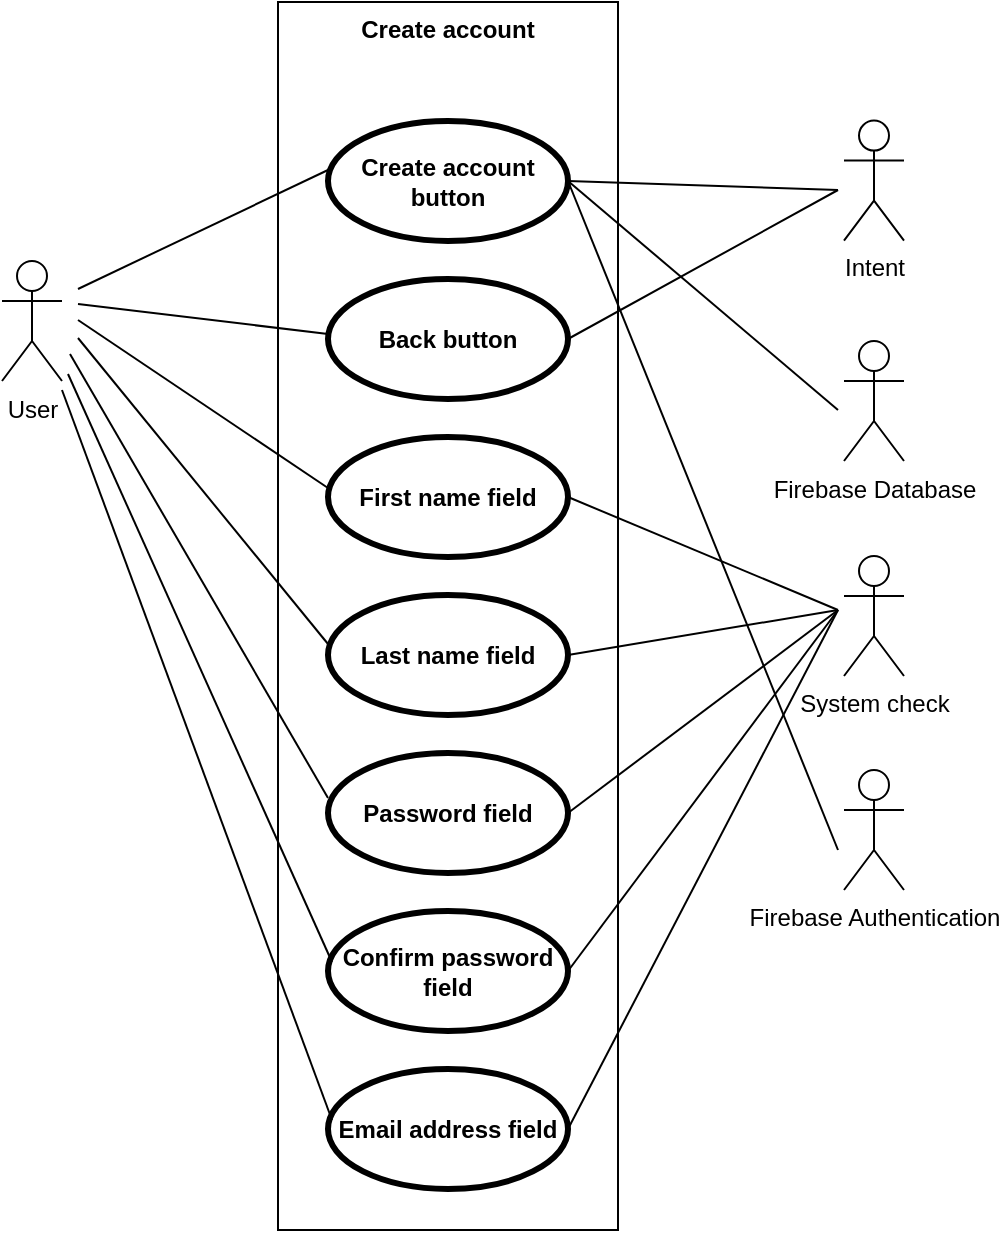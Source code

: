 <mxfile version="10.6.1" type="github"><diagram id="BXRTOCUQvhDDTCl2c03x" name="Page-1"><mxGraphModel dx="1010" dy="533" grid="1" gridSize="10" guides="1" tooltips="1" connect="1" arrows="1" fold="1" page="1" pageScale="1" pageWidth="827" pageHeight="1169" math="0" shadow="0"><root><mxCell id="0"/><mxCell id="1" parent="0"/><mxCell id="3VGn2i6kE8KpLWcSbQev-2" value="User" style="shape=umlActor;verticalLabelPosition=bottom;labelBackgroundColor=#ffffff;verticalAlign=top;html=1;outlineConnect=0;" vertex="1" parent="1"><mxGeometry x="152" y="205.5" width="30" height="60" as="geometry"/></mxCell><mxCell id="3VGn2i6kE8KpLWcSbQev-3" value="Create account" style="shape=rect;html=1;verticalAlign=top;fontStyle=1;whiteSpace=wrap;align=center;" vertex="1" parent="1"><mxGeometry x="290" y="76" width="170" height="614" as="geometry"/></mxCell><mxCell id="3VGn2i6kE8KpLWcSbQev-4" value="Create account button" style="shape=ellipse;html=1;strokeWidth=3;fontStyle=1;whiteSpace=wrap;align=center;perimeter=ellipsePerimeter;" vertex="1" parent="1"><mxGeometry x="315" y="135.5" width="120" height="60" as="geometry"/></mxCell><mxCell id="3VGn2i6kE8KpLWcSbQev-5" value="Back button" style="shape=ellipse;html=1;strokeWidth=3;fontStyle=1;whiteSpace=wrap;align=center;perimeter=ellipsePerimeter;" vertex="1" parent="1"><mxGeometry x="315" y="214.5" width="120" height="60" as="geometry"/></mxCell><mxCell id="3VGn2i6kE8KpLWcSbQev-6" value="First name field" style="shape=ellipse;html=1;strokeWidth=3;fontStyle=1;whiteSpace=wrap;align=center;perimeter=ellipsePerimeter;" vertex="1" parent="1"><mxGeometry x="315" y="293.5" width="120" height="60" as="geometry"/></mxCell><mxCell id="3VGn2i6kE8KpLWcSbQev-7" value="" style="edgeStyle=none;html=1;endArrow=none;verticalAlign=bottom;entryX=0;entryY=0.5;entryDx=0;entryDy=0;" edge="1" parent="1"><mxGeometry width="160" relative="1" as="geometry"><mxPoint x="190" y="219.5" as="sourcePoint"/><mxPoint x="315" y="160" as="targetPoint"/></mxGeometry></mxCell><mxCell id="3VGn2i6kE8KpLWcSbQev-8" value="" style="edgeStyle=none;html=1;endArrow=none;verticalAlign=bottom;entryX=0;entryY=0.5;entryDx=0;entryDy=0;" edge="1" parent="1"><mxGeometry width="160" relative="1" as="geometry"><mxPoint x="190" y="227" as="sourcePoint"/><mxPoint x="315" y="242" as="targetPoint"/></mxGeometry></mxCell><mxCell id="3VGn2i6kE8KpLWcSbQev-9" value="" style="edgeStyle=none;html=1;endArrow=none;verticalAlign=bottom;entryX=0;entryY=0.5;entryDx=0;entryDy=0;" edge="1" parent="1"><mxGeometry width="160" relative="1" as="geometry"><mxPoint x="190" y="235" as="sourcePoint"/><mxPoint x="315" y="319" as="targetPoint"/></mxGeometry></mxCell><mxCell id="3VGn2i6kE8KpLWcSbQev-13" value="Intent" style="shape=umlActor;verticalLabelPosition=bottom;labelBackgroundColor=#ffffff;verticalAlign=top;html=1;outlineConnect=0;" vertex="1" parent="1"><mxGeometry x="573" y="135.3" width="30" height="60" as="geometry"/></mxCell><mxCell id="3VGn2i6kE8KpLWcSbQev-19" value="Last name field" style="shape=ellipse;html=1;strokeWidth=3;fontStyle=1;whiteSpace=wrap;align=center;perimeter=ellipsePerimeter;" vertex="1" parent="1"><mxGeometry x="315" y="372.5" width="120" height="60" as="geometry"/></mxCell><mxCell id="3VGn2i6kE8KpLWcSbQev-20" value="Password field" style="shape=ellipse;html=1;strokeWidth=3;fontStyle=1;whiteSpace=wrap;align=center;perimeter=ellipsePerimeter;" vertex="1" parent="1"><mxGeometry x="315" y="451.5" width="120" height="60" as="geometry"/></mxCell><mxCell id="3VGn2i6kE8KpLWcSbQev-21" value="Confirm password field" style="shape=ellipse;html=1;strokeWidth=3;fontStyle=1;whiteSpace=wrap;align=center;perimeter=ellipsePerimeter;" vertex="1" parent="1"><mxGeometry x="315" y="530.5" width="120" height="60" as="geometry"/></mxCell><mxCell id="3VGn2i6kE8KpLWcSbQev-22" value="Email address field" style="shape=ellipse;html=1;strokeWidth=3;fontStyle=1;whiteSpace=wrap;align=center;perimeter=ellipsePerimeter;" vertex="1" parent="1"><mxGeometry x="315" y="609.5" width="120" height="60" as="geometry"/></mxCell><mxCell id="3VGn2i6kE8KpLWcSbQev-24" value="" style="edgeStyle=none;html=1;endArrow=none;verticalAlign=bottom;entryX=0;entryY=0.5;entryDx=0;entryDy=0;" edge="1" parent="1"><mxGeometry width="160" relative="1" as="geometry"><mxPoint x="190" y="244" as="sourcePoint"/><mxPoint x="315" y="397" as="targetPoint"/></mxGeometry></mxCell><mxCell id="3VGn2i6kE8KpLWcSbQev-25" value="" style="edgeStyle=none;html=1;endArrow=none;verticalAlign=bottom;entryX=0;entryY=0.5;entryDx=0;entryDy=0;" edge="1" parent="1"><mxGeometry width="160" relative="1" as="geometry"><mxPoint x="186" y="252" as="sourcePoint"/><mxPoint x="315" y="474" as="targetPoint"/></mxGeometry></mxCell><mxCell id="3VGn2i6kE8KpLWcSbQev-27" value="" style="edgeStyle=none;html=1;endArrow=none;verticalAlign=bottom;entryX=0;entryY=0.5;entryDx=0;entryDy=0;" edge="1" parent="1"><mxGeometry width="160" relative="1" as="geometry"><mxPoint x="185" y="262" as="sourcePoint"/><mxPoint x="317" y="556" as="targetPoint"/></mxGeometry></mxCell><mxCell id="3VGn2i6kE8KpLWcSbQev-30" value="" style="edgeStyle=none;html=1;endArrow=none;verticalAlign=bottom;entryX=0;entryY=0.5;entryDx=0;entryDy=0;" edge="1" parent="1"><mxGeometry width="160" relative="1" as="geometry"><mxPoint x="182" y="270" as="sourcePoint"/><mxPoint x="317" y="635" as="targetPoint"/></mxGeometry></mxCell><mxCell id="3VGn2i6kE8KpLWcSbQev-31" value="Firebase Authentication" style="shape=umlActor;verticalLabelPosition=bottom;labelBackgroundColor=#ffffff;verticalAlign=top;html=1;outlineConnect=0;" vertex="1" parent="1"><mxGeometry x="573" y="460" width="30" height="60" as="geometry"/></mxCell><mxCell id="3VGn2i6kE8KpLWcSbQev-33" value="Firebase Database" style="shape=umlActor;verticalLabelPosition=bottom;labelBackgroundColor=#ffffff;verticalAlign=top;html=1;outlineConnect=0;" vertex="1" parent="1"><mxGeometry x="573" y="245.5" width="30" height="60" as="geometry"/></mxCell><mxCell id="3VGn2i6kE8KpLWcSbQev-34" value="" style="edgeStyle=none;html=1;endArrow=none;verticalAlign=bottom;entryX=1;entryY=0.5;entryDx=0;entryDy=0;" edge="1" parent="1" target="3VGn2i6kE8KpLWcSbQev-4"><mxGeometry width="160" relative="1" as="geometry"><mxPoint x="570" y="500" as="sourcePoint"/><mxPoint x="670" y="300" as="targetPoint"/></mxGeometry></mxCell><mxCell id="3VGn2i6kE8KpLWcSbQev-35" value="" style="edgeStyle=none;html=1;endArrow=none;verticalAlign=bottom;exitX=1;exitY=0.5;exitDx=0;exitDy=0;" edge="1" parent="1" source="3VGn2i6kE8KpLWcSbQev-4"><mxGeometry width="160" relative="1" as="geometry"><mxPoint x="470" y="200" as="sourcePoint"/><mxPoint x="570" y="280" as="targetPoint"/></mxGeometry></mxCell><mxCell id="3VGn2i6kE8KpLWcSbQev-36" value="" style="edgeStyle=none;html=1;endArrow=none;verticalAlign=bottom;exitX=1;exitY=0.5;exitDx=0;exitDy=0;" edge="1" parent="1" source="3VGn2i6kE8KpLWcSbQev-4"><mxGeometry width="160" relative="1" as="geometry"><mxPoint x="480" y="200" as="sourcePoint"/><mxPoint x="570" y="170" as="targetPoint"/></mxGeometry></mxCell><mxCell id="3VGn2i6kE8KpLWcSbQev-37" value="" style="edgeStyle=none;html=1;endArrow=none;verticalAlign=bottom;exitX=1;exitY=0.5;exitDx=0;exitDy=0;" edge="1" parent="1" source="3VGn2i6kE8KpLWcSbQev-5"><mxGeometry width="160" relative="1" as="geometry"><mxPoint x="580" y="240" as="sourcePoint"/><mxPoint x="570" y="170" as="targetPoint"/></mxGeometry></mxCell><mxCell id="3VGn2i6kE8KpLWcSbQev-38" value="System check" style="shape=umlActor;verticalLabelPosition=bottom;labelBackgroundColor=#ffffff;verticalAlign=top;html=1;outlineConnect=0;" vertex="1" parent="1"><mxGeometry x="573" y="353" width="30" height="60" as="geometry"/></mxCell><mxCell id="3VGn2i6kE8KpLWcSbQev-40" value="" style="edgeStyle=none;html=1;endArrow=none;verticalAlign=bottom;exitX=1;exitY=0.5;exitDx=0;exitDy=0;" edge="1" parent="1" source="3VGn2i6kE8KpLWcSbQev-6"><mxGeometry width="160" relative="1" as="geometry"><mxPoint x="550" y="350" as="sourcePoint"/><mxPoint x="570" y="380" as="targetPoint"/></mxGeometry></mxCell><mxCell id="3VGn2i6kE8KpLWcSbQev-41" value="" style="edgeStyle=none;html=1;endArrow=none;verticalAlign=bottom;exitX=1;exitY=0.5;exitDx=0;exitDy=0;" edge="1" parent="1" source="3VGn2i6kE8KpLWcSbQev-19"><mxGeometry width="160" relative="1" as="geometry"><mxPoint x="500" y="420" as="sourcePoint"/><mxPoint x="570" y="380" as="targetPoint"/></mxGeometry></mxCell><mxCell id="3VGn2i6kE8KpLWcSbQev-42" value="" style="edgeStyle=none;html=1;endArrow=none;verticalAlign=bottom;exitX=1;exitY=0.5;exitDx=0;exitDy=0;" edge="1" parent="1" source="3VGn2i6kE8KpLWcSbQev-20"><mxGeometry width="160" relative="1" as="geometry"><mxPoint x="480" y="470" as="sourcePoint"/><mxPoint x="570" y="380" as="targetPoint"/></mxGeometry></mxCell><mxCell id="3VGn2i6kE8KpLWcSbQev-43" value="" style="edgeStyle=none;html=1;endArrow=none;verticalAlign=bottom;exitX=1;exitY=0.5;exitDx=0;exitDy=0;" edge="1" parent="1" source="3VGn2i6kE8KpLWcSbQev-21"><mxGeometry width="160" relative="1" as="geometry"><mxPoint x="490" y="570" as="sourcePoint"/><mxPoint x="570" y="380" as="targetPoint"/></mxGeometry></mxCell><mxCell id="3VGn2i6kE8KpLWcSbQev-44" value="" style="edgeStyle=none;html=1;endArrow=none;verticalAlign=bottom;exitX=1;exitY=0.5;exitDx=0;exitDy=0;" edge="1" parent="1" source="3VGn2i6kE8KpLWcSbQev-22"><mxGeometry width="160" relative="1" as="geometry"><mxPoint x="520" y="550" as="sourcePoint"/><mxPoint x="570" y="380" as="targetPoint"/></mxGeometry></mxCell></root></mxGraphModel></diagram></mxfile>